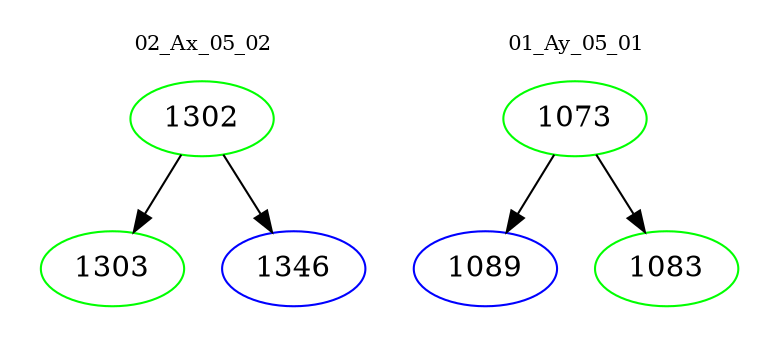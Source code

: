 digraph{
subgraph cluster_0 {
color = white
label = "02_Ax_05_02";
fontsize=10;
T0_1302 [label="1302", color="green"]
T0_1302 -> T0_1303 [color="black"]
T0_1303 [label="1303", color="green"]
T0_1302 -> T0_1346 [color="black"]
T0_1346 [label="1346", color="blue"]
}
subgraph cluster_1 {
color = white
label = "01_Ay_05_01";
fontsize=10;
T1_1073 [label="1073", color="green"]
T1_1073 -> T1_1089 [color="black"]
T1_1089 [label="1089", color="blue"]
T1_1073 -> T1_1083 [color="black"]
T1_1083 [label="1083", color="green"]
}
}
